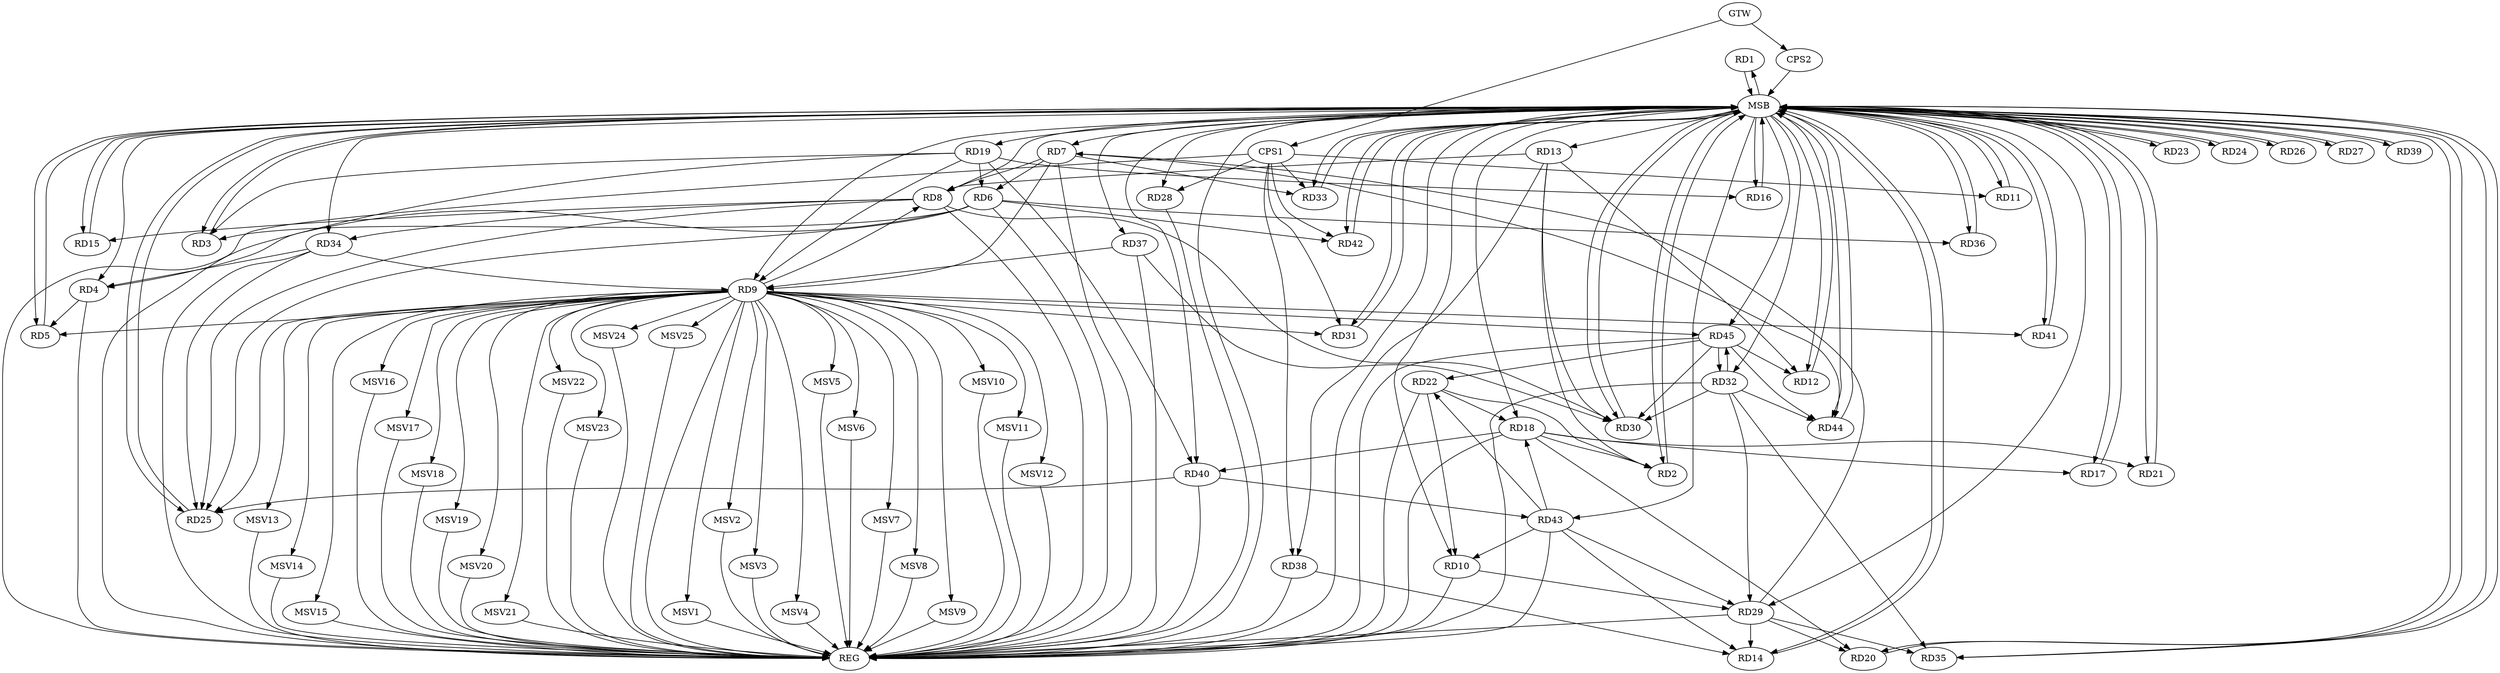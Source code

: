 strict digraph G {
  RD1 [ label="RD1" ];
  RD2 [ label="RD2" ];
  RD3 [ label="RD3" ];
  RD4 [ label="RD4" ];
  RD5 [ label="RD5" ];
  RD6 [ label="RD6" ];
  RD7 [ label="RD7" ];
  RD8 [ label="RD8" ];
  RD9 [ label="RD9" ];
  RD10 [ label="RD10" ];
  RD11 [ label="RD11" ];
  RD12 [ label="RD12" ];
  RD13 [ label="RD13" ];
  RD14 [ label="RD14" ];
  RD15 [ label="RD15" ];
  RD16 [ label="RD16" ];
  RD17 [ label="RD17" ];
  RD18 [ label="RD18" ];
  RD19 [ label="RD19" ];
  RD20 [ label="RD20" ];
  RD21 [ label="RD21" ];
  RD22 [ label="RD22" ];
  RD23 [ label="RD23" ];
  RD24 [ label="RD24" ];
  RD25 [ label="RD25" ];
  RD26 [ label="RD26" ];
  RD27 [ label="RD27" ];
  RD28 [ label="RD28" ];
  RD29 [ label="RD29" ];
  RD30 [ label="RD30" ];
  RD31 [ label="RD31" ];
  RD32 [ label="RD32" ];
  RD33 [ label="RD33" ];
  RD34 [ label="RD34" ];
  RD35 [ label="RD35" ];
  RD36 [ label="RD36" ];
  RD37 [ label="RD37" ];
  RD38 [ label="RD38" ];
  RD39 [ label="RD39" ];
  RD40 [ label="RD40" ];
  RD41 [ label="RD41" ];
  RD42 [ label="RD42" ];
  RD43 [ label="RD43" ];
  RD44 [ label="RD44" ];
  RD45 [ label="RD45" ];
  CPS1 [ label="CPS1" ];
  CPS2 [ label="CPS2" ];
  GTW [ label="GTW" ];
  REG [ label="REG" ];
  MSB [ label="MSB" ];
  MSV1 [ label="MSV1" ];
  MSV2 [ label="MSV2" ];
  MSV3 [ label="MSV3" ];
  MSV4 [ label="MSV4" ];
  MSV5 [ label="MSV5" ];
  MSV6 [ label="MSV6" ];
  MSV7 [ label="MSV7" ];
  MSV8 [ label="MSV8" ];
  MSV9 [ label="MSV9" ];
  MSV10 [ label="MSV10" ];
  MSV11 [ label="MSV11" ];
  MSV12 [ label="MSV12" ];
  MSV13 [ label="MSV13" ];
  MSV14 [ label="MSV14" ];
  MSV15 [ label="MSV15" ];
  MSV16 [ label="MSV16" ];
  MSV17 [ label="MSV17" ];
  MSV18 [ label="MSV18" ];
  MSV19 [ label="MSV19" ];
  MSV20 [ label="MSV20" ];
  MSV21 [ label="MSV21" ];
  MSV22 [ label="MSV22" ];
  MSV23 [ label="MSV23" ];
  MSV24 [ label="MSV24" ];
  MSV25 [ label="MSV25" ];
  RD13 -> RD2;
  RD18 -> RD2;
  RD22 -> RD2;
  RD6 -> RD3;
  RD19 -> RD3;
  RD4 -> RD5;
  RD6 -> RD4;
  RD34 -> RD4;
  RD9 -> RD5;
  RD7 -> RD6;
  RD19 -> RD6;
  RD6 -> RD25;
  RD6 -> RD36;
  RD6 -> RD42;
  RD7 -> RD8;
  RD7 -> RD9;
  RD29 -> RD7;
  RD7 -> RD33;
  RD7 -> RD44;
  RD9 -> RD8;
  RD13 -> RD8;
  RD8 -> RD15;
  RD8 -> RD25;
  RD8 -> RD30;
  RD8 -> RD34;
  RD19 -> RD9;
  RD9 -> RD25;
  RD9 -> RD31;
  RD34 -> RD9;
  RD37 -> RD9;
  RD9 -> RD41;
  RD9 -> RD45;
  RD22 -> RD10;
  RD10 -> RD29;
  RD43 -> RD10;
  RD13 -> RD12;
  RD45 -> RD12;
  RD13 -> RD30;
  RD29 -> RD14;
  RD38 -> RD14;
  RD43 -> RD14;
  RD19 -> RD16;
  RD18 -> RD17;
  RD18 -> RD20;
  RD18 -> RD21;
  RD22 -> RD18;
  RD18 -> RD40;
  RD43 -> RD18;
  RD19 -> RD40;
  RD29 -> RD20;
  RD43 -> RD22;
  RD45 -> RD22;
  RD34 -> RD25;
  RD40 -> RD25;
  RD32 -> RD29;
  RD29 -> RD35;
  RD43 -> RD29;
  RD32 -> RD30;
  RD37 -> RD30;
  RD45 -> RD30;
  RD32 -> RD35;
  RD32 -> RD44;
  RD32 -> RD45;
  RD45 -> RD32;
  RD40 -> RD43;
  RD45 -> RD44;
  CPS1 -> RD28;
  CPS1 -> RD38;
  CPS1 -> RD31;
  CPS1 -> RD42;
  CPS1 -> RD33;
  CPS1 -> RD11;
  GTW -> CPS1;
  GTW -> CPS2;
  RD4 -> REG;
  RD6 -> REG;
  RD7 -> REG;
  RD8 -> REG;
  RD9 -> REG;
  RD10 -> REG;
  RD13 -> REG;
  RD18 -> REG;
  RD19 -> REG;
  RD22 -> REG;
  RD28 -> REG;
  RD29 -> REG;
  RD32 -> REG;
  RD34 -> REG;
  RD37 -> REG;
  RD38 -> REG;
  RD40 -> REG;
  RD43 -> REG;
  RD45 -> REG;
  CPS1 -> REG;
  RD1 -> MSB;
  MSB -> RD8;
  MSB -> RD28;
  MSB -> RD33;
  MSB -> RD36;
  MSB -> REG;
  RD2 -> MSB;
  MSB -> RD25;
  MSB -> RD31;
  MSB -> RD35;
  RD3 -> MSB;
  MSB -> RD7;
  MSB -> RD26;
  RD5 -> MSB;
  MSB -> RD20;
  MSB -> RD29;
  MSB -> RD41;
  RD11 -> MSB;
  MSB -> RD9;
  MSB -> RD27;
  MSB -> RD30;
  MSB -> RD32;
  MSB -> RD34;
  MSB -> RD43;
  MSB -> RD45;
  RD12 -> MSB;
  MSB -> RD13;
  MSB -> RD19;
  MSB -> RD44;
  RD14 -> MSB;
  MSB -> RD23;
  MSB -> RD37;
  MSB -> RD38;
  RD15 -> MSB;
  MSB -> RD11;
  MSB -> RD40;
  RD16 -> MSB;
  MSB -> RD1;
  MSB -> RD2;
  MSB -> RD4;
  MSB -> RD14;
  MSB -> RD39;
  RD17 -> MSB;
  MSB -> RD10;
  RD20 -> MSB;
  MSB -> RD3;
  MSB -> RD16;
  RD21 -> MSB;
  RD23 -> MSB;
  RD24 -> MSB;
  MSB -> RD17;
  RD25 -> MSB;
  MSB -> RD21;
  MSB -> RD24;
  RD26 -> MSB;
  RD27 -> MSB;
  MSB -> RD12;
  RD30 -> MSB;
  RD31 -> MSB;
  MSB -> RD42;
  RD33 -> MSB;
  RD35 -> MSB;
  RD36 -> MSB;
  RD39 -> MSB;
  MSB -> RD15;
  MSB -> RD18;
  RD41 -> MSB;
  RD42 -> MSB;
  RD44 -> MSB;
  CPS2 -> MSB;
  MSB -> RD5;
  RD9 -> MSV1;
  RD9 -> MSV2;
  RD9 -> MSV3;
  MSV1 -> REG;
  MSV2 -> REG;
  MSV3 -> REG;
  RD9 -> MSV4;
  RD9 -> MSV5;
  RD9 -> MSV6;
  MSV4 -> REG;
  MSV5 -> REG;
  MSV6 -> REG;
  RD9 -> MSV7;
  MSV7 -> REG;
  RD9 -> MSV8;
  MSV8 -> REG;
  RD9 -> MSV9;
  MSV9 -> REG;
  RD9 -> MSV10;
  RD9 -> MSV11;
  MSV10 -> REG;
  MSV11 -> REG;
  RD9 -> MSV12;
  MSV12 -> REG;
  RD9 -> MSV13;
  RD9 -> MSV14;
  MSV13 -> REG;
  MSV14 -> REG;
  RD9 -> MSV15;
  MSV15 -> REG;
  RD9 -> MSV16;
  MSV16 -> REG;
  RD9 -> MSV17;
  RD9 -> MSV18;
  MSV17 -> REG;
  MSV18 -> REG;
  RD9 -> MSV19;
  RD9 -> MSV20;
  MSV19 -> REG;
  MSV20 -> REG;
  RD9 -> MSV21;
  RD9 -> MSV22;
  RD9 -> MSV23;
  RD9 -> MSV24;
  RD9 -> MSV25;
  MSV21 -> REG;
  MSV22 -> REG;
  MSV23 -> REG;
  MSV24 -> REG;
  MSV25 -> REG;
}
